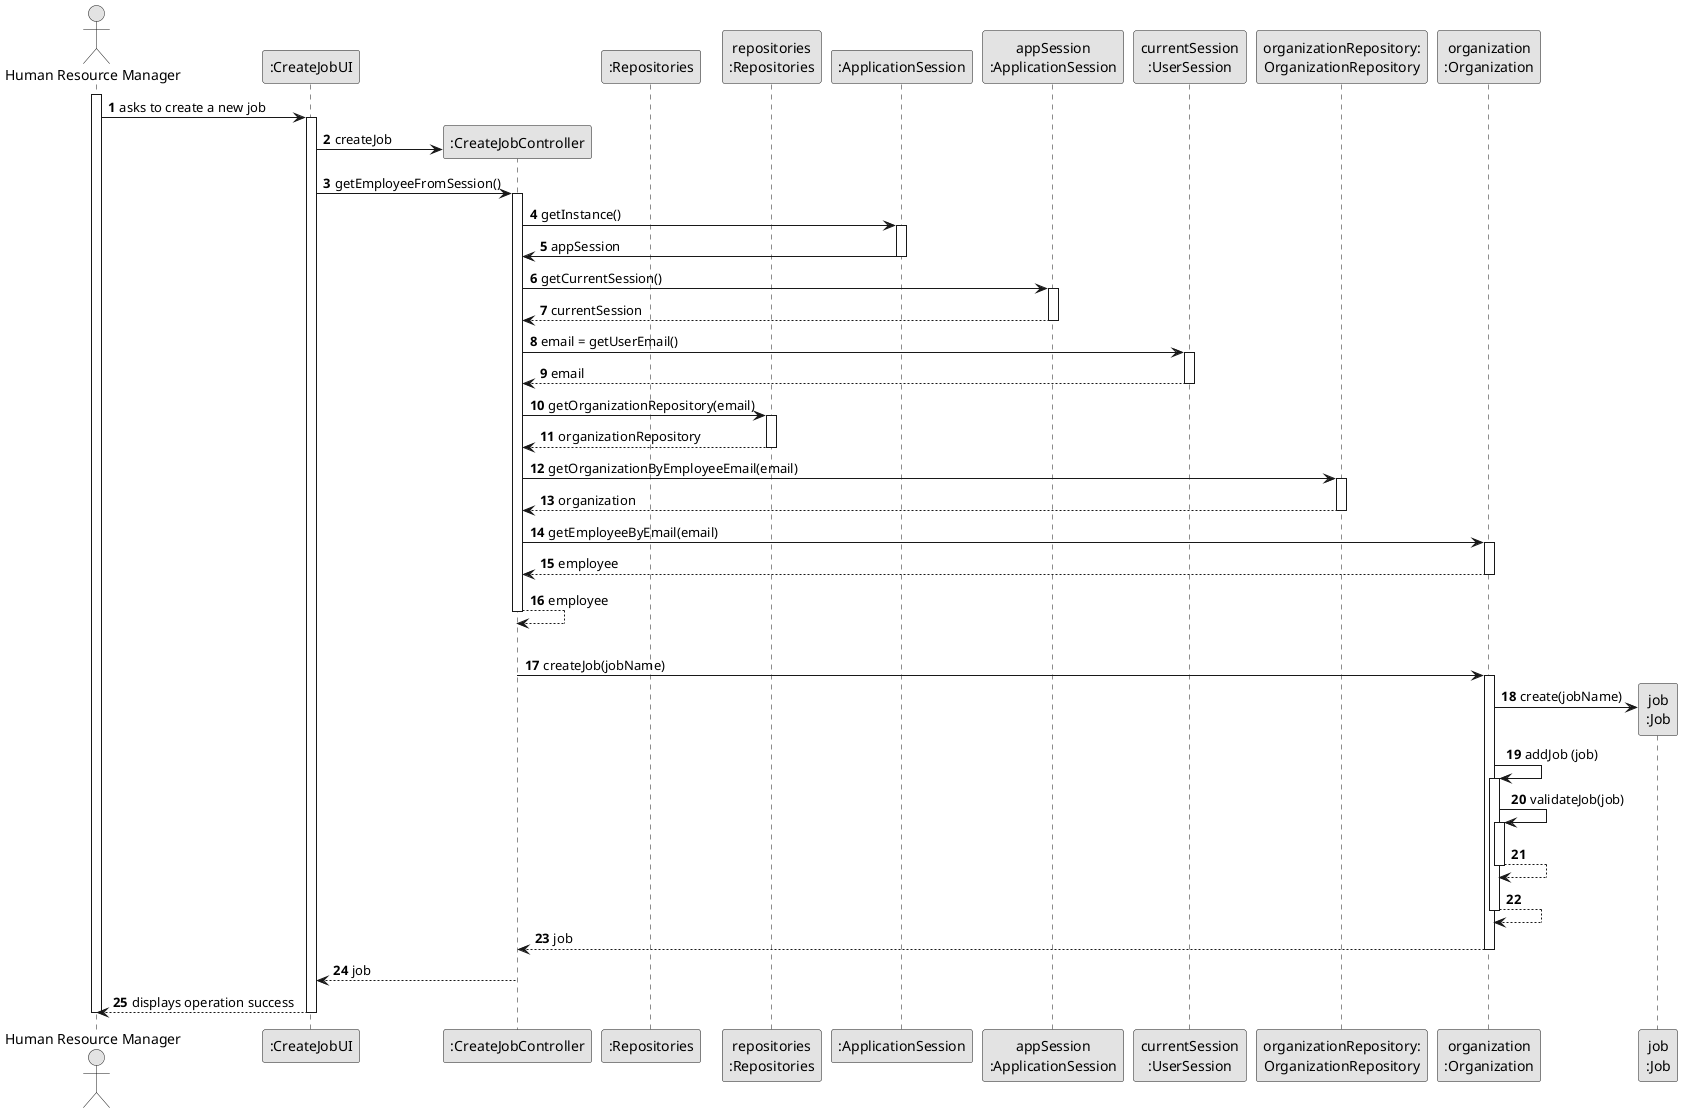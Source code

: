 @startuml
skinparam monochrome true
skinparam packageStyle rectangle
skinparam shadowing false

autonumber

'hide footbox
actor "Human Resource Manager" as HRM
participant ":CreateJobUI" as UI
participant ":CreateJobController" as CTRL
participant ":Repositories" as RepositorySingleton
participant "repositories\n:Repositories" as PLAT
participant ":ApplicationSession" as _APP
participant "appSession\n:ApplicationSession" as APP
participant "currentSession\n:UserSession" as SESSAO
participant "organizationRepository:\nOrganizationRepository" as OrganizationRepository
participant "organization\n:Organization" as ORG
participant "job\n:Job" as JOB

activate HRM

        HRM -> UI : asks to create a new job

        activate UI

            UI -> CTRL** : createJob

            UI -> CTRL : getEmployeeFromSession()
            activate CTRL

                CTRL -> _APP: getInstance()
                activate _APP
                    _APP -> CTRL: appSession
                deactivate _APP


                CTRL -> APP: getCurrentSession()
                activate APP

                    APP --> CTRL: currentSession
                deactivate APP

                CTRL -> SESSAO: email = getUserEmail()
                activate SESSAO

                    SESSAO --> CTRL: email
                deactivate SESSAO


                CTRL -> PLAT: getOrganizationRepository(email)
                activate PLAT

                    PLAT --> CTRL: organizationRepository
                deactivate PLAT


                CTRL -> OrganizationRepository: getOrganizationByEmployeeEmail(email)
                activate OrganizationRepository


                    OrganizationRepository --> CTRL : organization
                deactivate OrganizationRepository

                CTRL -> ORG: getEmployeeByEmail(email)
                activate ORG

                    ORG --> CTRL : employee
                deactivate ORG

                CTRL --> CTRL : employee
            deactivate CTRL

            |||
            CTRL -> ORG: createJob(jobName)
            activate ORG

                ORG -> JOB**: create(jobName)
                ORG -> ORG: addJob (job)


                activate ORG
                    ORG -> ORG: validateJob(job)
                    activate ORG
                        ORG --> ORG
                    deactivate ORG

                    ORG --> ORG
                deactivate ORG

                ORG --> CTRL : job

            deactivate ORG

            CTRL --> UI: job
            deactivate CTRL
            UI --> HRM: displays operation success
    deactivate UI

deactivate HRM

@enduml
